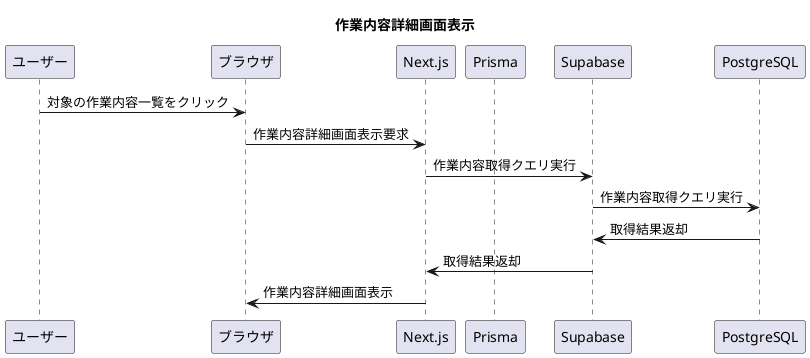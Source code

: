 @startuml pageCategoryDetail
title "作業内容詳細画面表示"
participant ユーザー
participant ブラウザ
participant Next.js
participant Prisma
participant Supabase
participant PostgreSQL

ユーザー -> ブラウザ: 対象の作業内容一覧をクリック
ブラウザ -> Next.js: 作業内容詳細画面表示要求
Next.js -> Supabase: 作業内容取得クエリ実行
Supabase -> PostgreSQL: 作業内容取得クエリ実行
PostgreSQL -> Supabase: 取得結果返却
Supabase -> Next.js: 取得結果返却
Next.js -> ブラウザ: 作業内容詳細画面表示

@enduml